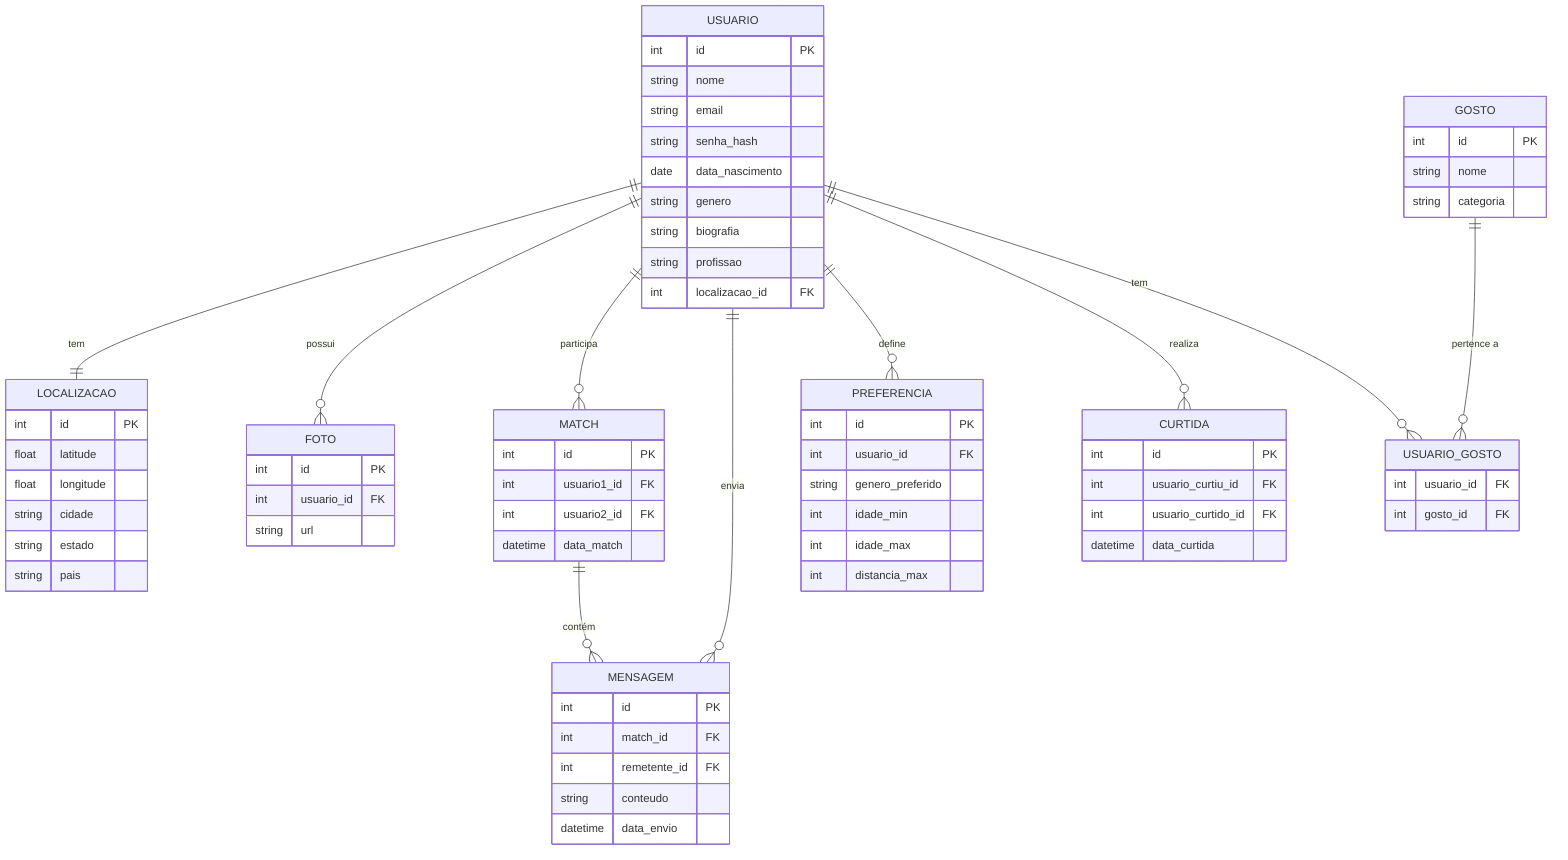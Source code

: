 erDiagram
    USUARIO {
        int id PK
        string nome
        string email
        string senha_hash
        date data_nascimento
        string genero
        string biografia
        string profissao
        int localizacao_id FK
    }
    LOCALIZACAO {
        int id PK
        float latitude
        float longitude
        string cidade
        string estado
        string pais
    }
    FOTO {
        int id PK
        int usuario_id FK
        string url
    }
    MATCH {
        int id PK
        int usuario1_id FK
        int usuario2_id FK
        datetime data_match
    }
    MENSAGEM {
        int id PK
        int match_id FK
        int remetente_id FK
        string conteudo
        datetime data_envio
    }
    PREFERENCIA {
        int id PK
        int usuario_id FK
        string genero_preferido
        int idade_min
        int idade_max
        int distancia_max
    }
    CURTIDA {
        int id PK
        int usuario_curtiu_id FK
        int usuario_curtido_id FK
        datetime data_curtida
    }
    GOSTO {
        int id PK
        string nome
        string categoria
    }
    USUARIO_GOSTO {
        int usuario_id FK
        int gosto_id FK
    }

    USUARIO ||--|| LOCALIZACAO : "tem"
    USUARIO ||--o{ FOTO : "possui"
    USUARIO ||--o{ MATCH : "participa"
    USUARIO ||--o{ MENSAGEM : "envia"
    USUARIO ||--o{ PREFERENCIA : "define"
    USUARIO ||--o{ CURTIDA : "realiza"
    USUARIO ||--o{ USUARIO_GOSTO : "tem"
    GOSTO ||--o{ USUARIO_GOSTO : "pertence a"
    MATCH ||--o{ MENSAGEM : "contém"